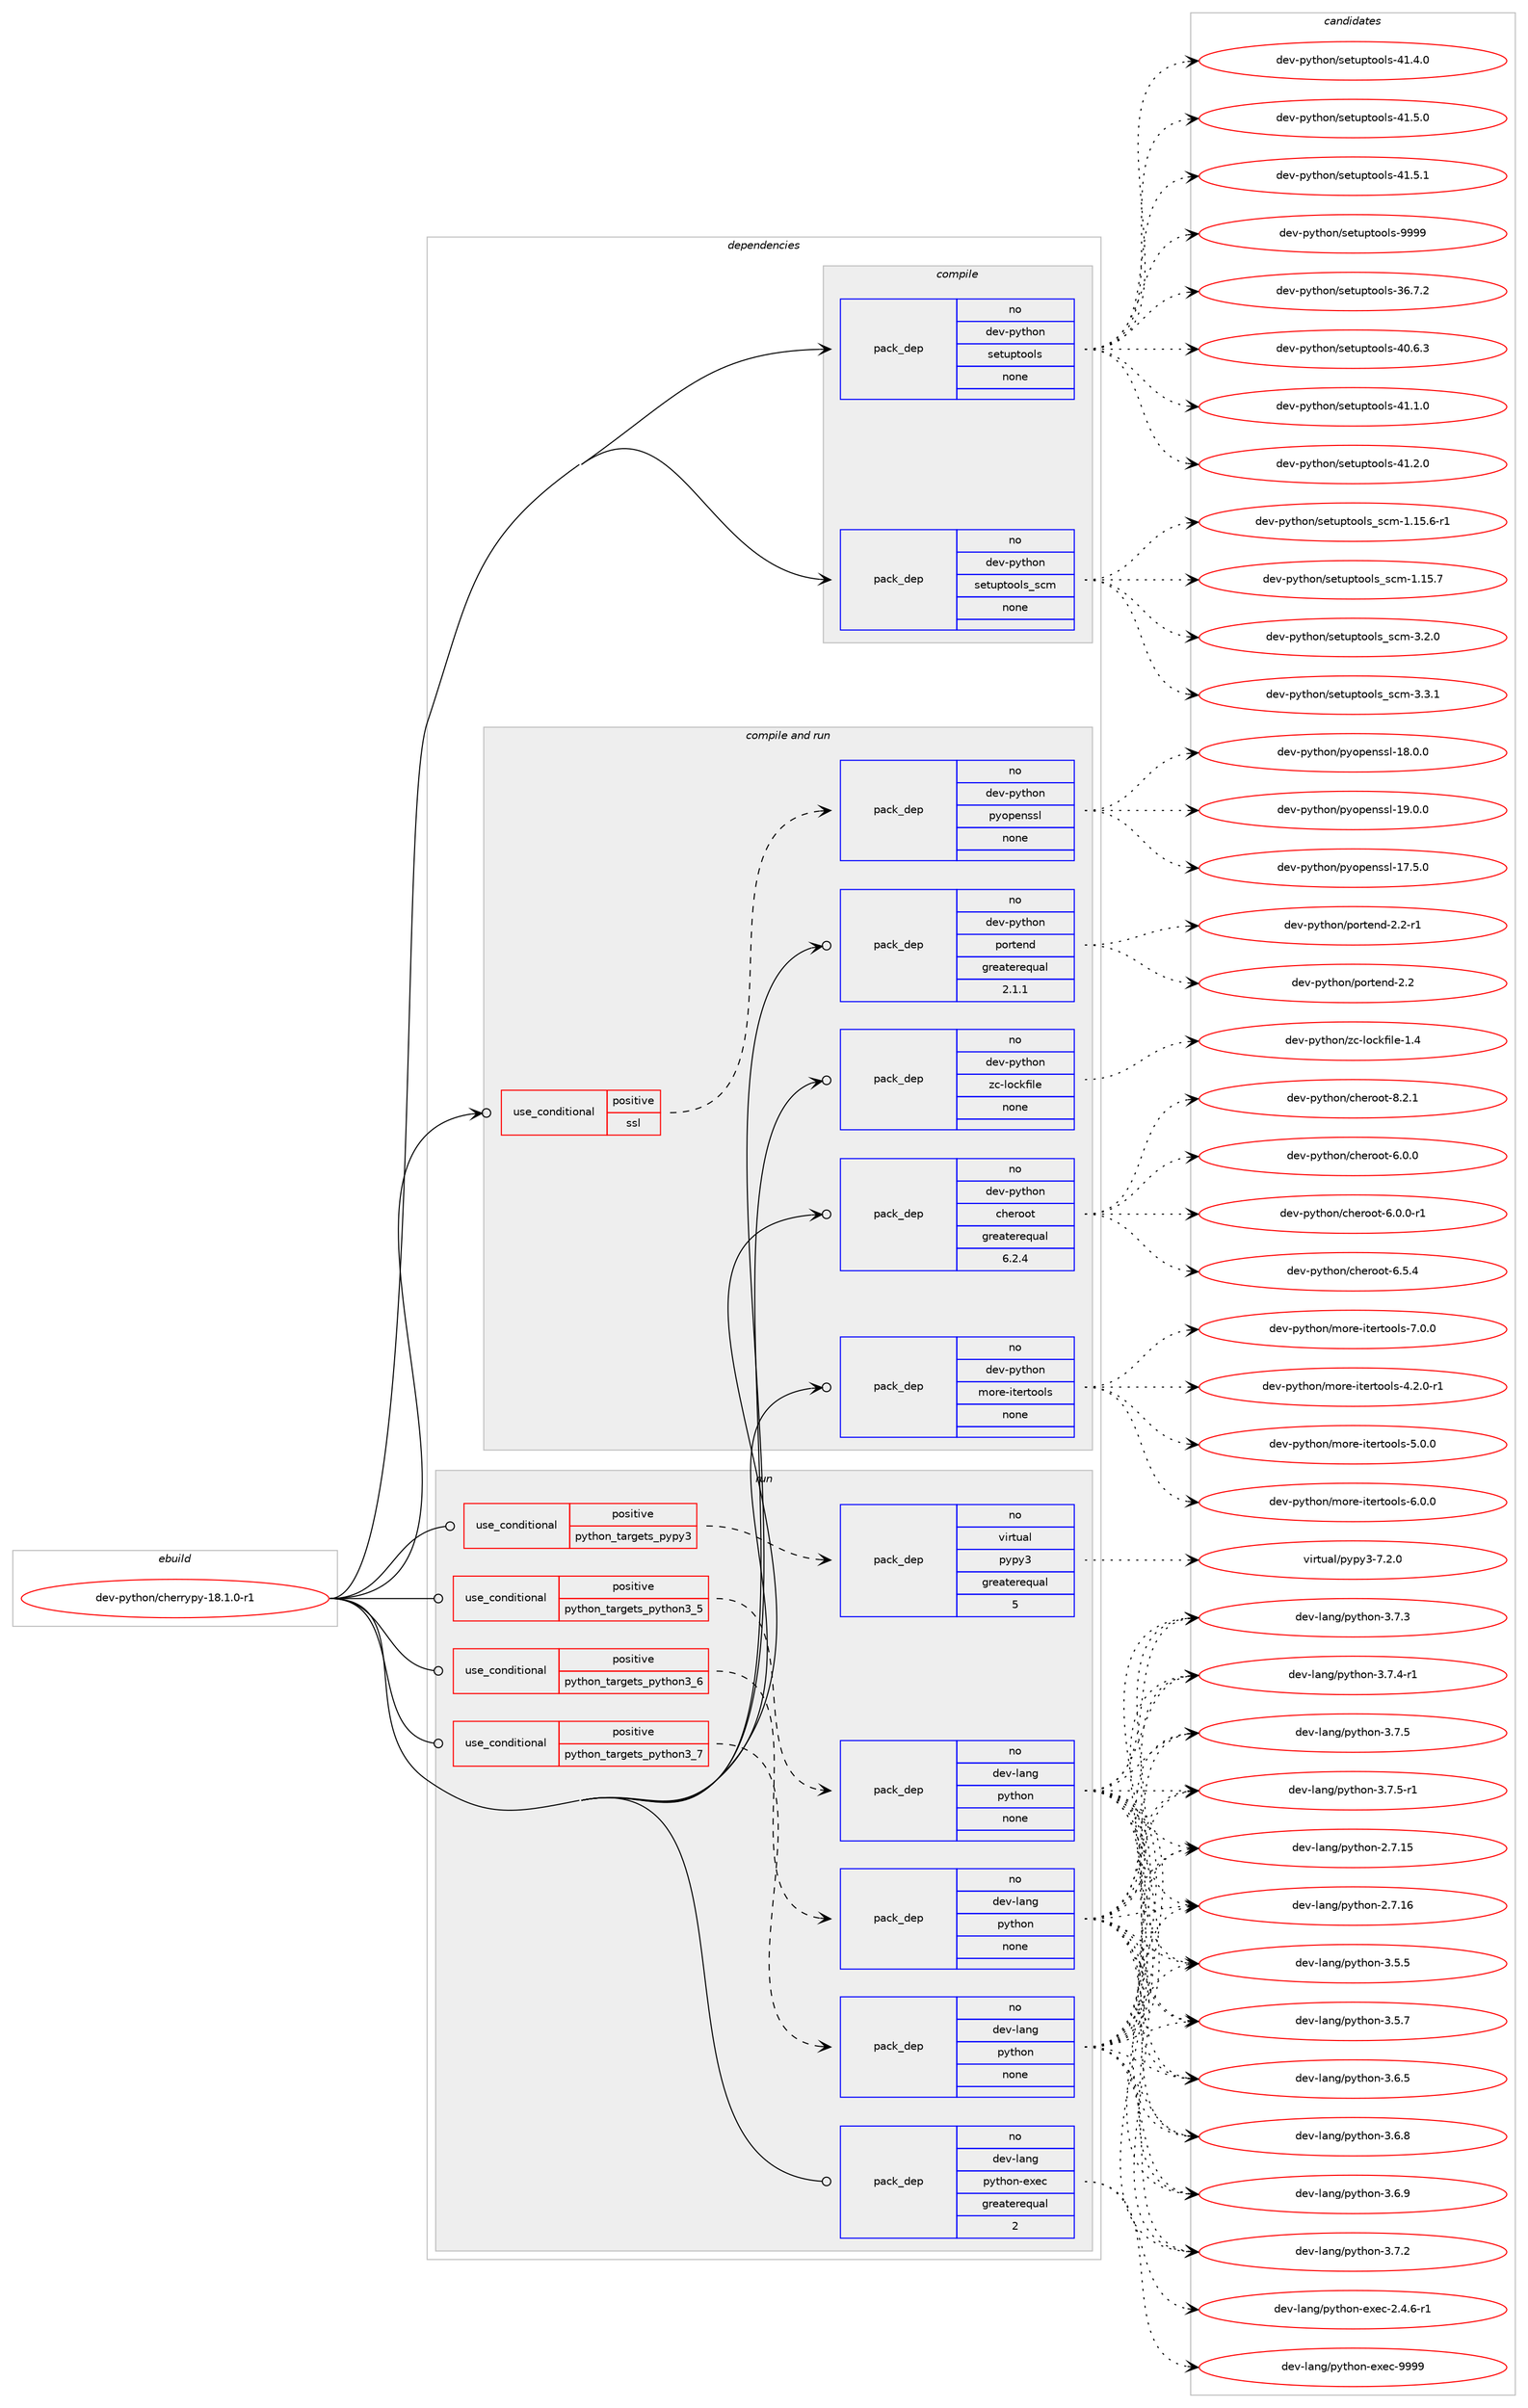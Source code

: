 digraph prolog {

# *************
# Graph options
# *************

newrank=true;
concentrate=true;
compound=true;
graph [rankdir=LR,fontname=Helvetica,fontsize=10,ranksep=1.5];#, ranksep=2.5, nodesep=0.2];
edge  [arrowhead=vee];
node  [fontname=Helvetica,fontsize=10];

# **********
# The ebuild
# **********

subgraph cluster_leftcol {
color=gray;
rank=same;
label=<<i>ebuild</i>>;
id [label="dev-python/cherrypy-18.1.0-r1", color=red, width=4, href="../dev-python/cherrypy-18.1.0-r1.svg"];
}

# ****************
# The dependencies
# ****************

subgraph cluster_midcol {
color=gray;
label=<<i>dependencies</i>>;
subgraph cluster_compile {
fillcolor="#eeeeee";
style=filled;
label=<<i>compile</i>>;
subgraph pack449530 {
dependency598791 [label=<<TABLE BORDER="0" CELLBORDER="1" CELLSPACING="0" CELLPADDING="4" WIDTH="220"><TR><TD ROWSPAN="6" CELLPADDING="30">pack_dep</TD></TR><TR><TD WIDTH="110">no</TD></TR><TR><TD>dev-python</TD></TR><TR><TD>setuptools</TD></TR><TR><TD>none</TD></TR><TR><TD></TD></TR></TABLE>>, shape=none, color=blue];
}
id:e -> dependency598791:w [weight=20,style="solid",arrowhead="vee"];
subgraph pack449531 {
dependency598792 [label=<<TABLE BORDER="0" CELLBORDER="1" CELLSPACING="0" CELLPADDING="4" WIDTH="220"><TR><TD ROWSPAN="6" CELLPADDING="30">pack_dep</TD></TR><TR><TD WIDTH="110">no</TD></TR><TR><TD>dev-python</TD></TR><TR><TD>setuptools_scm</TD></TR><TR><TD>none</TD></TR><TR><TD></TD></TR></TABLE>>, shape=none, color=blue];
}
id:e -> dependency598792:w [weight=20,style="solid",arrowhead="vee"];
}
subgraph cluster_compileandrun {
fillcolor="#eeeeee";
style=filled;
label=<<i>compile and run</i>>;
subgraph cond137482 {
dependency598793 [label=<<TABLE BORDER="0" CELLBORDER="1" CELLSPACING="0" CELLPADDING="4"><TR><TD ROWSPAN="3" CELLPADDING="10">use_conditional</TD></TR><TR><TD>positive</TD></TR><TR><TD>ssl</TD></TR></TABLE>>, shape=none, color=red];
subgraph pack449532 {
dependency598794 [label=<<TABLE BORDER="0" CELLBORDER="1" CELLSPACING="0" CELLPADDING="4" WIDTH="220"><TR><TD ROWSPAN="6" CELLPADDING="30">pack_dep</TD></TR><TR><TD WIDTH="110">no</TD></TR><TR><TD>dev-python</TD></TR><TR><TD>pyopenssl</TD></TR><TR><TD>none</TD></TR><TR><TD></TD></TR></TABLE>>, shape=none, color=blue];
}
dependency598793:e -> dependency598794:w [weight=20,style="dashed",arrowhead="vee"];
}
id:e -> dependency598793:w [weight=20,style="solid",arrowhead="odotvee"];
subgraph pack449533 {
dependency598795 [label=<<TABLE BORDER="0" CELLBORDER="1" CELLSPACING="0" CELLPADDING="4" WIDTH="220"><TR><TD ROWSPAN="6" CELLPADDING="30">pack_dep</TD></TR><TR><TD WIDTH="110">no</TD></TR><TR><TD>dev-python</TD></TR><TR><TD>cheroot</TD></TR><TR><TD>greaterequal</TD></TR><TR><TD>6.2.4</TD></TR></TABLE>>, shape=none, color=blue];
}
id:e -> dependency598795:w [weight=20,style="solid",arrowhead="odotvee"];
subgraph pack449534 {
dependency598796 [label=<<TABLE BORDER="0" CELLBORDER="1" CELLSPACING="0" CELLPADDING="4" WIDTH="220"><TR><TD ROWSPAN="6" CELLPADDING="30">pack_dep</TD></TR><TR><TD WIDTH="110">no</TD></TR><TR><TD>dev-python</TD></TR><TR><TD>more-itertools</TD></TR><TR><TD>none</TD></TR><TR><TD></TD></TR></TABLE>>, shape=none, color=blue];
}
id:e -> dependency598796:w [weight=20,style="solid",arrowhead="odotvee"];
subgraph pack449535 {
dependency598797 [label=<<TABLE BORDER="0" CELLBORDER="1" CELLSPACING="0" CELLPADDING="4" WIDTH="220"><TR><TD ROWSPAN="6" CELLPADDING="30">pack_dep</TD></TR><TR><TD WIDTH="110">no</TD></TR><TR><TD>dev-python</TD></TR><TR><TD>portend</TD></TR><TR><TD>greaterequal</TD></TR><TR><TD>2.1.1</TD></TR></TABLE>>, shape=none, color=blue];
}
id:e -> dependency598797:w [weight=20,style="solid",arrowhead="odotvee"];
subgraph pack449536 {
dependency598798 [label=<<TABLE BORDER="0" CELLBORDER="1" CELLSPACING="0" CELLPADDING="4" WIDTH="220"><TR><TD ROWSPAN="6" CELLPADDING="30">pack_dep</TD></TR><TR><TD WIDTH="110">no</TD></TR><TR><TD>dev-python</TD></TR><TR><TD>zc-lockfile</TD></TR><TR><TD>none</TD></TR><TR><TD></TD></TR></TABLE>>, shape=none, color=blue];
}
id:e -> dependency598798:w [weight=20,style="solid",arrowhead="odotvee"];
}
subgraph cluster_run {
fillcolor="#eeeeee";
style=filled;
label=<<i>run</i>>;
subgraph cond137483 {
dependency598799 [label=<<TABLE BORDER="0" CELLBORDER="1" CELLSPACING="0" CELLPADDING="4"><TR><TD ROWSPAN="3" CELLPADDING="10">use_conditional</TD></TR><TR><TD>positive</TD></TR><TR><TD>python_targets_pypy3</TD></TR></TABLE>>, shape=none, color=red];
subgraph pack449537 {
dependency598800 [label=<<TABLE BORDER="0" CELLBORDER="1" CELLSPACING="0" CELLPADDING="4" WIDTH="220"><TR><TD ROWSPAN="6" CELLPADDING="30">pack_dep</TD></TR><TR><TD WIDTH="110">no</TD></TR><TR><TD>virtual</TD></TR><TR><TD>pypy3</TD></TR><TR><TD>greaterequal</TD></TR><TR><TD>5</TD></TR></TABLE>>, shape=none, color=blue];
}
dependency598799:e -> dependency598800:w [weight=20,style="dashed",arrowhead="vee"];
}
id:e -> dependency598799:w [weight=20,style="solid",arrowhead="odot"];
subgraph cond137484 {
dependency598801 [label=<<TABLE BORDER="0" CELLBORDER="1" CELLSPACING="0" CELLPADDING="4"><TR><TD ROWSPAN="3" CELLPADDING="10">use_conditional</TD></TR><TR><TD>positive</TD></TR><TR><TD>python_targets_python3_5</TD></TR></TABLE>>, shape=none, color=red];
subgraph pack449538 {
dependency598802 [label=<<TABLE BORDER="0" CELLBORDER="1" CELLSPACING="0" CELLPADDING="4" WIDTH="220"><TR><TD ROWSPAN="6" CELLPADDING="30">pack_dep</TD></TR><TR><TD WIDTH="110">no</TD></TR><TR><TD>dev-lang</TD></TR><TR><TD>python</TD></TR><TR><TD>none</TD></TR><TR><TD></TD></TR></TABLE>>, shape=none, color=blue];
}
dependency598801:e -> dependency598802:w [weight=20,style="dashed",arrowhead="vee"];
}
id:e -> dependency598801:w [weight=20,style="solid",arrowhead="odot"];
subgraph cond137485 {
dependency598803 [label=<<TABLE BORDER="0" CELLBORDER="1" CELLSPACING="0" CELLPADDING="4"><TR><TD ROWSPAN="3" CELLPADDING="10">use_conditional</TD></TR><TR><TD>positive</TD></TR><TR><TD>python_targets_python3_6</TD></TR></TABLE>>, shape=none, color=red];
subgraph pack449539 {
dependency598804 [label=<<TABLE BORDER="0" CELLBORDER="1" CELLSPACING="0" CELLPADDING="4" WIDTH="220"><TR><TD ROWSPAN="6" CELLPADDING="30">pack_dep</TD></TR><TR><TD WIDTH="110">no</TD></TR><TR><TD>dev-lang</TD></TR><TR><TD>python</TD></TR><TR><TD>none</TD></TR><TR><TD></TD></TR></TABLE>>, shape=none, color=blue];
}
dependency598803:e -> dependency598804:w [weight=20,style="dashed",arrowhead="vee"];
}
id:e -> dependency598803:w [weight=20,style="solid",arrowhead="odot"];
subgraph cond137486 {
dependency598805 [label=<<TABLE BORDER="0" CELLBORDER="1" CELLSPACING="0" CELLPADDING="4"><TR><TD ROWSPAN="3" CELLPADDING="10">use_conditional</TD></TR><TR><TD>positive</TD></TR><TR><TD>python_targets_python3_7</TD></TR></TABLE>>, shape=none, color=red];
subgraph pack449540 {
dependency598806 [label=<<TABLE BORDER="0" CELLBORDER="1" CELLSPACING="0" CELLPADDING="4" WIDTH="220"><TR><TD ROWSPAN="6" CELLPADDING="30">pack_dep</TD></TR><TR><TD WIDTH="110">no</TD></TR><TR><TD>dev-lang</TD></TR><TR><TD>python</TD></TR><TR><TD>none</TD></TR><TR><TD></TD></TR></TABLE>>, shape=none, color=blue];
}
dependency598805:e -> dependency598806:w [weight=20,style="dashed",arrowhead="vee"];
}
id:e -> dependency598805:w [weight=20,style="solid",arrowhead="odot"];
subgraph pack449541 {
dependency598807 [label=<<TABLE BORDER="0" CELLBORDER="1" CELLSPACING="0" CELLPADDING="4" WIDTH="220"><TR><TD ROWSPAN="6" CELLPADDING="30">pack_dep</TD></TR><TR><TD WIDTH="110">no</TD></TR><TR><TD>dev-lang</TD></TR><TR><TD>python-exec</TD></TR><TR><TD>greaterequal</TD></TR><TR><TD>2</TD></TR></TABLE>>, shape=none, color=blue];
}
id:e -> dependency598807:w [weight=20,style="solid",arrowhead="odot"];
}
}

# **************
# The candidates
# **************

subgraph cluster_choices {
rank=same;
color=gray;
label=<<i>candidates</i>>;

subgraph choice449530 {
color=black;
nodesep=1;
choice100101118451121211161041111104711510111611711211611111110811545515446554650 [label="dev-python/setuptools-36.7.2", color=red, width=4,href="../dev-python/setuptools-36.7.2.svg"];
choice100101118451121211161041111104711510111611711211611111110811545524846544651 [label="dev-python/setuptools-40.6.3", color=red, width=4,href="../dev-python/setuptools-40.6.3.svg"];
choice100101118451121211161041111104711510111611711211611111110811545524946494648 [label="dev-python/setuptools-41.1.0", color=red, width=4,href="../dev-python/setuptools-41.1.0.svg"];
choice100101118451121211161041111104711510111611711211611111110811545524946504648 [label="dev-python/setuptools-41.2.0", color=red, width=4,href="../dev-python/setuptools-41.2.0.svg"];
choice100101118451121211161041111104711510111611711211611111110811545524946524648 [label="dev-python/setuptools-41.4.0", color=red, width=4,href="../dev-python/setuptools-41.4.0.svg"];
choice100101118451121211161041111104711510111611711211611111110811545524946534648 [label="dev-python/setuptools-41.5.0", color=red, width=4,href="../dev-python/setuptools-41.5.0.svg"];
choice100101118451121211161041111104711510111611711211611111110811545524946534649 [label="dev-python/setuptools-41.5.1", color=red, width=4,href="../dev-python/setuptools-41.5.1.svg"];
choice10010111845112121116104111110471151011161171121161111111081154557575757 [label="dev-python/setuptools-9999", color=red, width=4,href="../dev-python/setuptools-9999.svg"];
dependency598791:e -> choice100101118451121211161041111104711510111611711211611111110811545515446554650:w [style=dotted,weight="100"];
dependency598791:e -> choice100101118451121211161041111104711510111611711211611111110811545524846544651:w [style=dotted,weight="100"];
dependency598791:e -> choice100101118451121211161041111104711510111611711211611111110811545524946494648:w [style=dotted,weight="100"];
dependency598791:e -> choice100101118451121211161041111104711510111611711211611111110811545524946504648:w [style=dotted,weight="100"];
dependency598791:e -> choice100101118451121211161041111104711510111611711211611111110811545524946524648:w [style=dotted,weight="100"];
dependency598791:e -> choice100101118451121211161041111104711510111611711211611111110811545524946534648:w [style=dotted,weight="100"];
dependency598791:e -> choice100101118451121211161041111104711510111611711211611111110811545524946534649:w [style=dotted,weight="100"];
dependency598791:e -> choice10010111845112121116104111110471151011161171121161111111081154557575757:w [style=dotted,weight="100"];
}
subgraph choice449531 {
color=black;
nodesep=1;
choice10010111845112121116104111110471151011161171121161111111081159511599109454946495346544511449 [label="dev-python/setuptools_scm-1.15.6-r1", color=red, width=4,href="../dev-python/setuptools_scm-1.15.6-r1.svg"];
choice1001011184511212111610411111047115101116117112116111111108115951159910945494649534655 [label="dev-python/setuptools_scm-1.15.7", color=red, width=4,href="../dev-python/setuptools_scm-1.15.7.svg"];
choice10010111845112121116104111110471151011161171121161111111081159511599109455146504648 [label="dev-python/setuptools_scm-3.2.0", color=red, width=4,href="../dev-python/setuptools_scm-3.2.0.svg"];
choice10010111845112121116104111110471151011161171121161111111081159511599109455146514649 [label="dev-python/setuptools_scm-3.3.1", color=red, width=4,href="../dev-python/setuptools_scm-3.3.1.svg"];
dependency598792:e -> choice10010111845112121116104111110471151011161171121161111111081159511599109454946495346544511449:w [style=dotted,weight="100"];
dependency598792:e -> choice1001011184511212111610411111047115101116117112116111111108115951159910945494649534655:w [style=dotted,weight="100"];
dependency598792:e -> choice10010111845112121116104111110471151011161171121161111111081159511599109455146504648:w [style=dotted,weight="100"];
dependency598792:e -> choice10010111845112121116104111110471151011161171121161111111081159511599109455146514649:w [style=dotted,weight="100"];
}
subgraph choice449532 {
color=black;
nodesep=1;
choice100101118451121211161041111104711212111111210111011511510845495546534648 [label="dev-python/pyopenssl-17.5.0", color=red, width=4,href="../dev-python/pyopenssl-17.5.0.svg"];
choice100101118451121211161041111104711212111111210111011511510845495646484648 [label="dev-python/pyopenssl-18.0.0", color=red, width=4,href="../dev-python/pyopenssl-18.0.0.svg"];
choice100101118451121211161041111104711212111111210111011511510845495746484648 [label="dev-python/pyopenssl-19.0.0", color=red, width=4,href="../dev-python/pyopenssl-19.0.0.svg"];
dependency598794:e -> choice100101118451121211161041111104711212111111210111011511510845495546534648:w [style=dotted,weight="100"];
dependency598794:e -> choice100101118451121211161041111104711212111111210111011511510845495646484648:w [style=dotted,weight="100"];
dependency598794:e -> choice100101118451121211161041111104711212111111210111011511510845495746484648:w [style=dotted,weight="100"];
}
subgraph choice449533 {
color=black;
nodesep=1;
choice100101118451121211161041111104799104101114111111116455446484648 [label="dev-python/cheroot-6.0.0", color=red, width=4,href="../dev-python/cheroot-6.0.0.svg"];
choice1001011184511212111610411111047991041011141111111164554464846484511449 [label="dev-python/cheroot-6.0.0-r1", color=red, width=4,href="../dev-python/cheroot-6.0.0-r1.svg"];
choice100101118451121211161041111104799104101114111111116455446534652 [label="dev-python/cheroot-6.5.4", color=red, width=4,href="../dev-python/cheroot-6.5.4.svg"];
choice100101118451121211161041111104799104101114111111116455646504649 [label="dev-python/cheroot-8.2.1", color=red, width=4,href="../dev-python/cheroot-8.2.1.svg"];
dependency598795:e -> choice100101118451121211161041111104799104101114111111116455446484648:w [style=dotted,weight="100"];
dependency598795:e -> choice1001011184511212111610411111047991041011141111111164554464846484511449:w [style=dotted,weight="100"];
dependency598795:e -> choice100101118451121211161041111104799104101114111111116455446534652:w [style=dotted,weight="100"];
dependency598795:e -> choice100101118451121211161041111104799104101114111111116455646504649:w [style=dotted,weight="100"];
}
subgraph choice449534 {
color=black;
nodesep=1;
choice1001011184511212111610411111047109111114101451051161011141161111111081154552465046484511449 [label="dev-python/more-itertools-4.2.0-r1", color=red, width=4,href="../dev-python/more-itertools-4.2.0-r1.svg"];
choice100101118451121211161041111104710911111410145105116101114116111111108115455346484648 [label="dev-python/more-itertools-5.0.0", color=red, width=4,href="../dev-python/more-itertools-5.0.0.svg"];
choice100101118451121211161041111104710911111410145105116101114116111111108115455446484648 [label="dev-python/more-itertools-6.0.0", color=red, width=4,href="../dev-python/more-itertools-6.0.0.svg"];
choice100101118451121211161041111104710911111410145105116101114116111111108115455546484648 [label="dev-python/more-itertools-7.0.0", color=red, width=4,href="../dev-python/more-itertools-7.0.0.svg"];
dependency598796:e -> choice1001011184511212111610411111047109111114101451051161011141161111111081154552465046484511449:w [style=dotted,weight="100"];
dependency598796:e -> choice100101118451121211161041111104710911111410145105116101114116111111108115455346484648:w [style=dotted,weight="100"];
dependency598796:e -> choice100101118451121211161041111104710911111410145105116101114116111111108115455446484648:w [style=dotted,weight="100"];
dependency598796:e -> choice100101118451121211161041111104710911111410145105116101114116111111108115455546484648:w [style=dotted,weight="100"];
}
subgraph choice449535 {
color=black;
nodesep=1;
choice100101118451121211161041111104711211111411610111010045504650 [label="dev-python/portend-2.2", color=red, width=4,href="../dev-python/portend-2.2.svg"];
choice1001011184511212111610411111047112111114116101110100455046504511449 [label="dev-python/portend-2.2-r1", color=red, width=4,href="../dev-python/portend-2.2-r1.svg"];
dependency598797:e -> choice100101118451121211161041111104711211111411610111010045504650:w [style=dotted,weight="100"];
dependency598797:e -> choice1001011184511212111610411111047112111114116101110100455046504511449:w [style=dotted,weight="100"];
}
subgraph choice449536 {
color=black;
nodesep=1;
choice100101118451121211161041111104712299451081119910710210510810145494652 [label="dev-python/zc-lockfile-1.4", color=red, width=4,href="../dev-python/zc-lockfile-1.4.svg"];
dependency598798:e -> choice100101118451121211161041111104712299451081119910710210510810145494652:w [style=dotted,weight="100"];
}
subgraph choice449537 {
color=black;
nodesep=1;
choice118105114116117971084711212111212151455546504648 [label="virtual/pypy3-7.2.0", color=red, width=4,href="../virtual/pypy3-7.2.0.svg"];
dependency598800:e -> choice118105114116117971084711212111212151455546504648:w [style=dotted,weight="100"];
}
subgraph choice449538 {
color=black;
nodesep=1;
choice10010111845108971101034711212111610411111045504655464953 [label="dev-lang/python-2.7.15", color=red, width=4,href="../dev-lang/python-2.7.15.svg"];
choice10010111845108971101034711212111610411111045504655464954 [label="dev-lang/python-2.7.16", color=red, width=4,href="../dev-lang/python-2.7.16.svg"];
choice100101118451089711010347112121116104111110455146534653 [label="dev-lang/python-3.5.5", color=red, width=4,href="../dev-lang/python-3.5.5.svg"];
choice100101118451089711010347112121116104111110455146534655 [label="dev-lang/python-3.5.7", color=red, width=4,href="../dev-lang/python-3.5.7.svg"];
choice100101118451089711010347112121116104111110455146544653 [label="dev-lang/python-3.6.5", color=red, width=4,href="../dev-lang/python-3.6.5.svg"];
choice100101118451089711010347112121116104111110455146544656 [label="dev-lang/python-3.6.8", color=red, width=4,href="../dev-lang/python-3.6.8.svg"];
choice100101118451089711010347112121116104111110455146544657 [label="dev-lang/python-3.6.9", color=red, width=4,href="../dev-lang/python-3.6.9.svg"];
choice100101118451089711010347112121116104111110455146554650 [label="dev-lang/python-3.7.2", color=red, width=4,href="../dev-lang/python-3.7.2.svg"];
choice100101118451089711010347112121116104111110455146554651 [label="dev-lang/python-3.7.3", color=red, width=4,href="../dev-lang/python-3.7.3.svg"];
choice1001011184510897110103471121211161041111104551465546524511449 [label="dev-lang/python-3.7.4-r1", color=red, width=4,href="../dev-lang/python-3.7.4-r1.svg"];
choice100101118451089711010347112121116104111110455146554653 [label="dev-lang/python-3.7.5", color=red, width=4,href="../dev-lang/python-3.7.5.svg"];
choice1001011184510897110103471121211161041111104551465546534511449 [label="dev-lang/python-3.7.5-r1", color=red, width=4,href="../dev-lang/python-3.7.5-r1.svg"];
dependency598802:e -> choice10010111845108971101034711212111610411111045504655464953:w [style=dotted,weight="100"];
dependency598802:e -> choice10010111845108971101034711212111610411111045504655464954:w [style=dotted,weight="100"];
dependency598802:e -> choice100101118451089711010347112121116104111110455146534653:w [style=dotted,weight="100"];
dependency598802:e -> choice100101118451089711010347112121116104111110455146534655:w [style=dotted,weight="100"];
dependency598802:e -> choice100101118451089711010347112121116104111110455146544653:w [style=dotted,weight="100"];
dependency598802:e -> choice100101118451089711010347112121116104111110455146544656:w [style=dotted,weight="100"];
dependency598802:e -> choice100101118451089711010347112121116104111110455146544657:w [style=dotted,weight="100"];
dependency598802:e -> choice100101118451089711010347112121116104111110455146554650:w [style=dotted,weight="100"];
dependency598802:e -> choice100101118451089711010347112121116104111110455146554651:w [style=dotted,weight="100"];
dependency598802:e -> choice1001011184510897110103471121211161041111104551465546524511449:w [style=dotted,weight="100"];
dependency598802:e -> choice100101118451089711010347112121116104111110455146554653:w [style=dotted,weight="100"];
dependency598802:e -> choice1001011184510897110103471121211161041111104551465546534511449:w [style=dotted,weight="100"];
}
subgraph choice449539 {
color=black;
nodesep=1;
choice10010111845108971101034711212111610411111045504655464953 [label="dev-lang/python-2.7.15", color=red, width=4,href="../dev-lang/python-2.7.15.svg"];
choice10010111845108971101034711212111610411111045504655464954 [label="dev-lang/python-2.7.16", color=red, width=4,href="../dev-lang/python-2.7.16.svg"];
choice100101118451089711010347112121116104111110455146534653 [label="dev-lang/python-3.5.5", color=red, width=4,href="../dev-lang/python-3.5.5.svg"];
choice100101118451089711010347112121116104111110455146534655 [label="dev-lang/python-3.5.7", color=red, width=4,href="../dev-lang/python-3.5.7.svg"];
choice100101118451089711010347112121116104111110455146544653 [label="dev-lang/python-3.6.5", color=red, width=4,href="../dev-lang/python-3.6.5.svg"];
choice100101118451089711010347112121116104111110455146544656 [label="dev-lang/python-3.6.8", color=red, width=4,href="../dev-lang/python-3.6.8.svg"];
choice100101118451089711010347112121116104111110455146544657 [label="dev-lang/python-3.6.9", color=red, width=4,href="../dev-lang/python-3.6.9.svg"];
choice100101118451089711010347112121116104111110455146554650 [label="dev-lang/python-3.7.2", color=red, width=4,href="../dev-lang/python-3.7.2.svg"];
choice100101118451089711010347112121116104111110455146554651 [label="dev-lang/python-3.7.3", color=red, width=4,href="../dev-lang/python-3.7.3.svg"];
choice1001011184510897110103471121211161041111104551465546524511449 [label="dev-lang/python-3.7.4-r1", color=red, width=4,href="../dev-lang/python-3.7.4-r1.svg"];
choice100101118451089711010347112121116104111110455146554653 [label="dev-lang/python-3.7.5", color=red, width=4,href="../dev-lang/python-3.7.5.svg"];
choice1001011184510897110103471121211161041111104551465546534511449 [label="dev-lang/python-3.7.5-r1", color=red, width=4,href="../dev-lang/python-3.7.5-r1.svg"];
dependency598804:e -> choice10010111845108971101034711212111610411111045504655464953:w [style=dotted,weight="100"];
dependency598804:e -> choice10010111845108971101034711212111610411111045504655464954:w [style=dotted,weight="100"];
dependency598804:e -> choice100101118451089711010347112121116104111110455146534653:w [style=dotted,weight="100"];
dependency598804:e -> choice100101118451089711010347112121116104111110455146534655:w [style=dotted,weight="100"];
dependency598804:e -> choice100101118451089711010347112121116104111110455146544653:w [style=dotted,weight="100"];
dependency598804:e -> choice100101118451089711010347112121116104111110455146544656:w [style=dotted,weight="100"];
dependency598804:e -> choice100101118451089711010347112121116104111110455146544657:w [style=dotted,weight="100"];
dependency598804:e -> choice100101118451089711010347112121116104111110455146554650:w [style=dotted,weight="100"];
dependency598804:e -> choice100101118451089711010347112121116104111110455146554651:w [style=dotted,weight="100"];
dependency598804:e -> choice1001011184510897110103471121211161041111104551465546524511449:w [style=dotted,weight="100"];
dependency598804:e -> choice100101118451089711010347112121116104111110455146554653:w [style=dotted,weight="100"];
dependency598804:e -> choice1001011184510897110103471121211161041111104551465546534511449:w [style=dotted,weight="100"];
}
subgraph choice449540 {
color=black;
nodesep=1;
choice10010111845108971101034711212111610411111045504655464953 [label="dev-lang/python-2.7.15", color=red, width=4,href="../dev-lang/python-2.7.15.svg"];
choice10010111845108971101034711212111610411111045504655464954 [label="dev-lang/python-2.7.16", color=red, width=4,href="../dev-lang/python-2.7.16.svg"];
choice100101118451089711010347112121116104111110455146534653 [label="dev-lang/python-3.5.5", color=red, width=4,href="../dev-lang/python-3.5.5.svg"];
choice100101118451089711010347112121116104111110455146534655 [label="dev-lang/python-3.5.7", color=red, width=4,href="../dev-lang/python-3.5.7.svg"];
choice100101118451089711010347112121116104111110455146544653 [label="dev-lang/python-3.6.5", color=red, width=4,href="../dev-lang/python-3.6.5.svg"];
choice100101118451089711010347112121116104111110455146544656 [label="dev-lang/python-3.6.8", color=red, width=4,href="../dev-lang/python-3.6.8.svg"];
choice100101118451089711010347112121116104111110455146544657 [label="dev-lang/python-3.6.9", color=red, width=4,href="../dev-lang/python-3.6.9.svg"];
choice100101118451089711010347112121116104111110455146554650 [label="dev-lang/python-3.7.2", color=red, width=4,href="../dev-lang/python-3.7.2.svg"];
choice100101118451089711010347112121116104111110455146554651 [label="dev-lang/python-3.7.3", color=red, width=4,href="../dev-lang/python-3.7.3.svg"];
choice1001011184510897110103471121211161041111104551465546524511449 [label="dev-lang/python-3.7.4-r1", color=red, width=4,href="../dev-lang/python-3.7.4-r1.svg"];
choice100101118451089711010347112121116104111110455146554653 [label="dev-lang/python-3.7.5", color=red, width=4,href="../dev-lang/python-3.7.5.svg"];
choice1001011184510897110103471121211161041111104551465546534511449 [label="dev-lang/python-3.7.5-r1", color=red, width=4,href="../dev-lang/python-3.7.5-r1.svg"];
dependency598806:e -> choice10010111845108971101034711212111610411111045504655464953:w [style=dotted,weight="100"];
dependency598806:e -> choice10010111845108971101034711212111610411111045504655464954:w [style=dotted,weight="100"];
dependency598806:e -> choice100101118451089711010347112121116104111110455146534653:w [style=dotted,weight="100"];
dependency598806:e -> choice100101118451089711010347112121116104111110455146534655:w [style=dotted,weight="100"];
dependency598806:e -> choice100101118451089711010347112121116104111110455146544653:w [style=dotted,weight="100"];
dependency598806:e -> choice100101118451089711010347112121116104111110455146544656:w [style=dotted,weight="100"];
dependency598806:e -> choice100101118451089711010347112121116104111110455146544657:w [style=dotted,weight="100"];
dependency598806:e -> choice100101118451089711010347112121116104111110455146554650:w [style=dotted,weight="100"];
dependency598806:e -> choice100101118451089711010347112121116104111110455146554651:w [style=dotted,weight="100"];
dependency598806:e -> choice1001011184510897110103471121211161041111104551465546524511449:w [style=dotted,weight="100"];
dependency598806:e -> choice100101118451089711010347112121116104111110455146554653:w [style=dotted,weight="100"];
dependency598806:e -> choice1001011184510897110103471121211161041111104551465546534511449:w [style=dotted,weight="100"];
}
subgraph choice449541 {
color=black;
nodesep=1;
choice10010111845108971101034711212111610411111045101120101994550465246544511449 [label="dev-lang/python-exec-2.4.6-r1", color=red, width=4,href="../dev-lang/python-exec-2.4.6-r1.svg"];
choice10010111845108971101034711212111610411111045101120101994557575757 [label="dev-lang/python-exec-9999", color=red, width=4,href="../dev-lang/python-exec-9999.svg"];
dependency598807:e -> choice10010111845108971101034711212111610411111045101120101994550465246544511449:w [style=dotted,weight="100"];
dependency598807:e -> choice10010111845108971101034711212111610411111045101120101994557575757:w [style=dotted,weight="100"];
}
}

}

